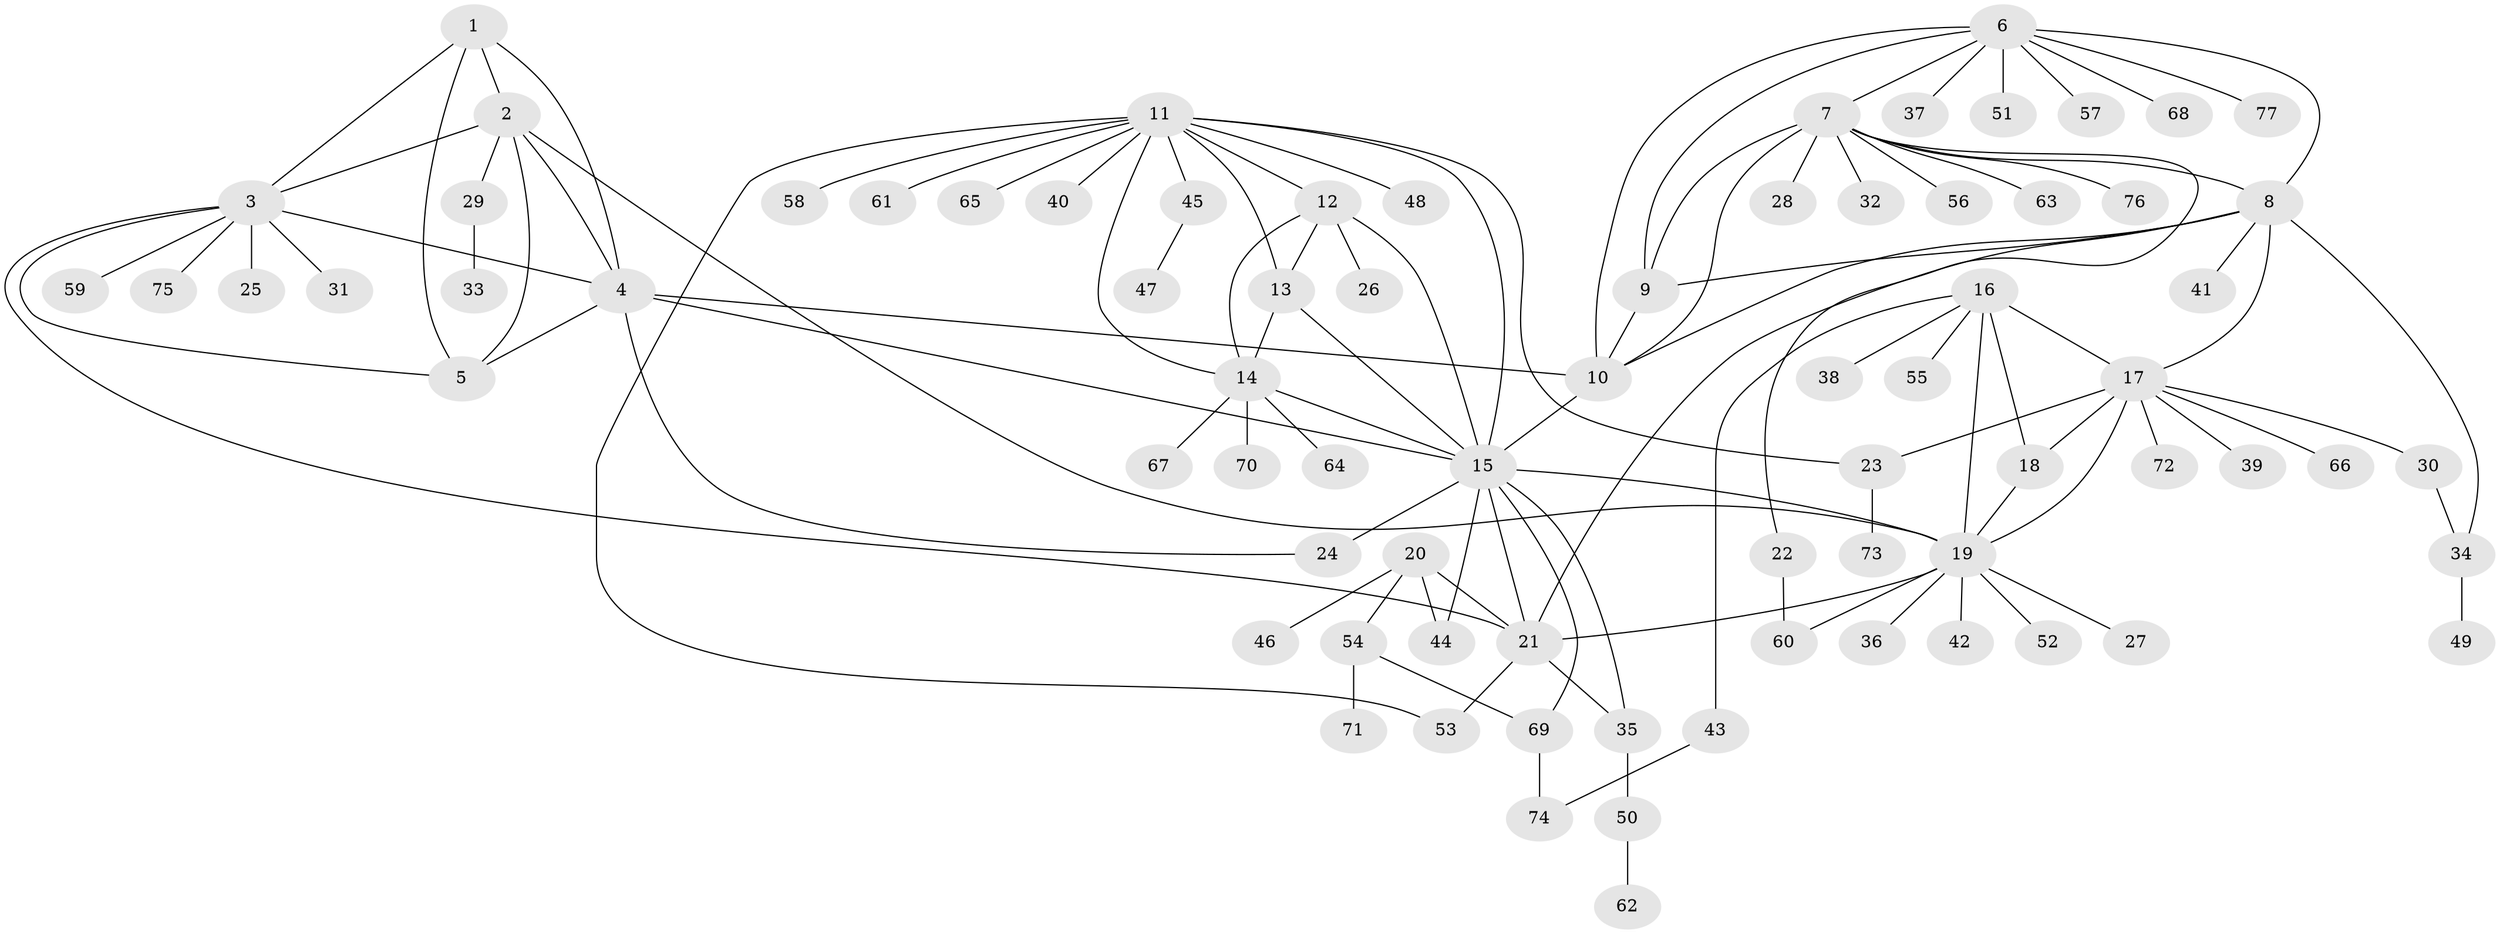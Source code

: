 // original degree distribution, {5: 0.027522935779816515, 6: 0.027522935779816515, 10: 0.01834862385321101, 8: 0.045871559633027525, 11: 0.01834862385321101, 4: 0.07339449541284404, 7: 0.01834862385321101, 13: 0.027522935779816515, 2: 0.1559633027522936, 3: 0.045871559633027525, 1: 0.5412844036697247}
// Generated by graph-tools (version 1.1) at 2025/52/03/04/25 22:52:44]
// undirected, 77 vertices, 112 edges
graph export_dot {
  node [color=gray90,style=filled];
  1;
  2;
  3;
  4;
  5;
  6;
  7;
  8;
  9;
  10;
  11;
  12;
  13;
  14;
  15;
  16;
  17;
  18;
  19;
  20;
  21;
  22;
  23;
  24;
  25;
  26;
  27;
  28;
  29;
  30;
  31;
  32;
  33;
  34;
  35;
  36;
  37;
  38;
  39;
  40;
  41;
  42;
  43;
  44;
  45;
  46;
  47;
  48;
  49;
  50;
  51;
  52;
  53;
  54;
  55;
  56;
  57;
  58;
  59;
  60;
  61;
  62;
  63;
  64;
  65;
  66;
  67;
  68;
  69;
  70;
  71;
  72;
  73;
  74;
  75;
  76;
  77;
  1 -- 2 [weight=1.0];
  1 -- 3 [weight=1.0];
  1 -- 4 [weight=1.0];
  1 -- 5 [weight=1.0];
  2 -- 3 [weight=1.0];
  2 -- 4 [weight=1.0];
  2 -- 5 [weight=1.0];
  2 -- 19 [weight=1.0];
  2 -- 29 [weight=1.0];
  3 -- 4 [weight=1.0];
  3 -- 5 [weight=1.0];
  3 -- 21 [weight=1.0];
  3 -- 25 [weight=1.0];
  3 -- 31 [weight=1.0];
  3 -- 59 [weight=1.0];
  3 -- 75 [weight=1.0];
  4 -- 5 [weight=1.0];
  4 -- 10 [weight=1.0];
  4 -- 15 [weight=1.0];
  4 -- 24 [weight=1.0];
  6 -- 7 [weight=1.0];
  6 -- 8 [weight=1.0];
  6 -- 9 [weight=1.0];
  6 -- 10 [weight=1.0];
  6 -- 37 [weight=1.0];
  6 -- 51 [weight=1.0];
  6 -- 57 [weight=1.0];
  6 -- 68 [weight=1.0];
  6 -- 77 [weight=1.0];
  7 -- 8 [weight=1.0];
  7 -- 9 [weight=1.0];
  7 -- 10 [weight=1.0];
  7 -- 22 [weight=1.0];
  7 -- 28 [weight=1.0];
  7 -- 32 [weight=1.0];
  7 -- 56 [weight=1.0];
  7 -- 63 [weight=1.0];
  7 -- 76 [weight=1.0];
  8 -- 9 [weight=1.0];
  8 -- 10 [weight=1.0];
  8 -- 17 [weight=1.0];
  8 -- 21 [weight=1.0];
  8 -- 34 [weight=1.0];
  8 -- 41 [weight=1.0];
  9 -- 10 [weight=1.0];
  10 -- 15 [weight=1.0];
  11 -- 12 [weight=1.0];
  11 -- 13 [weight=1.0];
  11 -- 14 [weight=1.0];
  11 -- 15 [weight=1.0];
  11 -- 23 [weight=1.0];
  11 -- 40 [weight=1.0];
  11 -- 45 [weight=1.0];
  11 -- 48 [weight=1.0];
  11 -- 53 [weight=1.0];
  11 -- 58 [weight=1.0];
  11 -- 61 [weight=1.0];
  11 -- 65 [weight=1.0];
  12 -- 13 [weight=1.0];
  12 -- 14 [weight=1.0];
  12 -- 15 [weight=1.0];
  12 -- 26 [weight=1.0];
  13 -- 14 [weight=1.0];
  13 -- 15 [weight=1.0];
  14 -- 15 [weight=1.0];
  14 -- 64 [weight=1.0];
  14 -- 67 [weight=1.0];
  14 -- 70 [weight=1.0];
  15 -- 19 [weight=1.0];
  15 -- 21 [weight=1.0];
  15 -- 24 [weight=2.0];
  15 -- 35 [weight=1.0];
  15 -- 44 [weight=1.0];
  15 -- 69 [weight=1.0];
  16 -- 17 [weight=1.0];
  16 -- 18 [weight=2.0];
  16 -- 19 [weight=1.0];
  16 -- 38 [weight=1.0];
  16 -- 43 [weight=1.0];
  16 -- 55 [weight=1.0];
  17 -- 18 [weight=2.0];
  17 -- 19 [weight=1.0];
  17 -- 23 [weight=1.0];
  17 -- 30 [weight=1.0];
  17 -- 39 [weight=1.0];
  17 -- 66 [weight=1.0];
  17 -- 72 [weight=1.0];
  18 -- 19 [weight=2.0];
  19 -- 21 [weight=1.0];
  19 -- 27 [weight=1.0];
  19 -- 36 [weight=1.0];
  19 -- 42 [weight=1.0];
  19 -- 52 [weight=1.0];
  19 -- 60 [weight=1.0];
  20 -- 21 [weight=4.0];
  20 -- 44 [weight=1.0];
  20 -- 46 [weight=1.0];
  20 -- 54 [weight=1.0];
  21 -- 35 [weight=1.0];
  21 -- 53 [weight=1.0];
  22 -- 60 [weight=1.0];
  23 -- 73 [weight=1.0];
  29 -- 33 [weight=1.0];
  30 -- 34 [weight=1.0];
  34 -- 49 [weight=1.0];
  35 -- 50 [weight=1.0];
  43 -- 74 [weight=1.0];
  45 -- 47 [weight=1.0];
  50 -- 62 [weight=1.0];
  54 -- 69 [weight=1.0];
  54 -- 71 [weight=1.0];
  69 -- 74 [weight=1.0];
}
